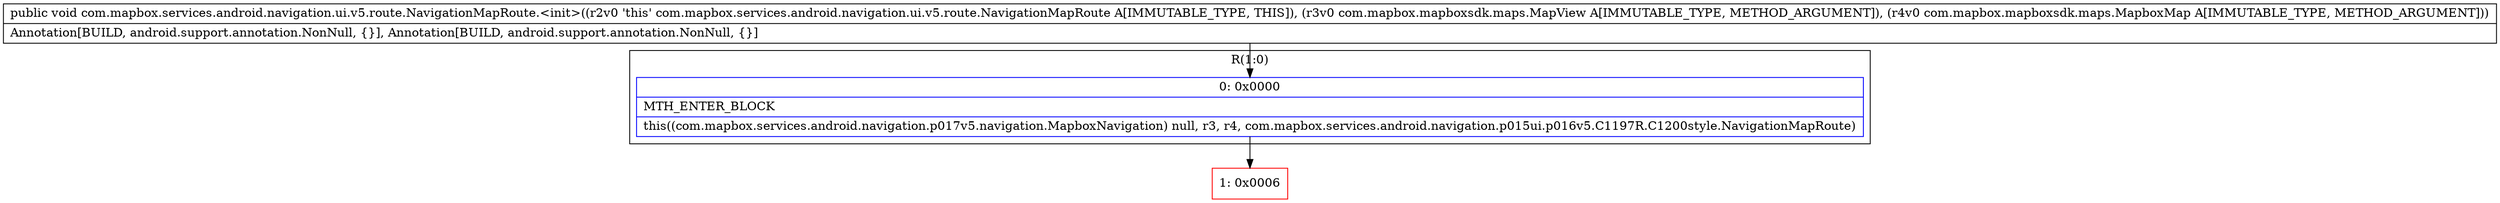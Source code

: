 digraph "CFG forcom.mapbox.services.android.navigation.ui.v5.route.NavigationMapRoute.\<init\>(Lcom\/mapbox\/mapboxsdk\/maps\/MapView;Lcom\/mapbox\/mapboxsdk\/maps\/MapboxMap;)V" {
subgraph cluster_Region_1733667279 {
label = "R(1:0)";
node [shape=record,color=blue];
Node_0 [shape=record,label="{0\:\ 0x0000|MTH_ENTER_BLOCK\l|this((com.mapbox.services.android.navigation.p017v5.navigation.MapboxNavigation) null, r3, r4, com.mapbox.services.android.navigation.p015ui.p016v5.C1197R.C1200style.NavigationMapRoute)\l}"];
}
Node_1 [shape=record,color=red,label="{1\:\ 0x0006}"];
MethodNode[shape=record,label="{public void com.mapbox.services.android.navigation.ui.v5.route.NavigationMapRoute.\<init\>((r2v0 'this' com.mapbox.services.android.navigation.ui.v5.route.NavigationMapRoute A[IMMUTABLE_TYPE, THIS]), (r3v0 com.mapbox.mapboxsdk.maps.MapView A[IMMUTABLE_TYPE, METHOD_ARGUMENT]), (r4v0 com.mapbox.mapboxsdk.maps.MapboxMap A[IMMUTABLE_TYPE, METHOD_ARGUMENT]))  | Annotation[BUILD, android.support.annotation.NonNull, \{\}], Annotation[BUILD, android.support.annotation.NonNull, \{\}]\l}"];
MethodNode -> Node_0;
Node_0 -> Node_1;
}

